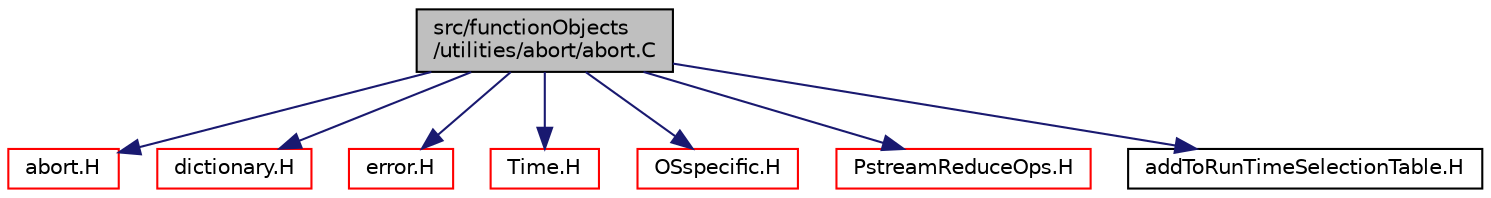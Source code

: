 digraph "src/functionObjects/utilities/abort/abort.C"
{
  bgcolor="transparent";
  edge [fontname="Helvetica",fontsize="10",labelfontname="Helvetica",labelfontsize="10"];
  node [fontname="Helvetica",fontsize="10",shape=record];
  Node0 [label="src/functionObjects\l/utilities/abort/abort.C",height=0.2,width=0.4,color="black", fillcolor="grey75", style="filled", fontcolor="black"];
  Node0 -> Node1 [color="midnightblue",fontsize="10",style="solid",fontname="Helvetica"];
  Node1 [label="abort.H",height=0.2,width=0.4,color="red",URL="$a04940.html"];
  Node0 -> Node80 [color="midnightblue",fontsize="10",style="solid",fontname="Helvetica"];
  Node80 [label="dictionary.H",height=0.2,width=0.4,color="red",URL="$a09506.html"];
  Node0 -> Node4 [color="midnightblue",fontsize="10",style="solid",fontname="Helvetica"];
  Node4 [label="error.H",height=0.2,width=0.4,color="red",URL="$a09629.html"];
  Node0 -> Node91 [color="midnightblue",fontsize="10",style="solid",fontname="Helvetica"];
  Node91 [label="Time.H",height=0.2,width=0.4,color="red",URL="$a10025.html"];
  Node0 -> Node98 [color="midnightblue",fontsize="10",style="solid",fontname="Helvetica"];
  Node98 [label="OSspecific.H",height=0.2,width=0.4,color="red",URL="$a11105.html",tooltip="Functions used by OpenFOAM that are specific to POSIX compliant operating systems and need to be repl..."];
  Node0 -> Node176 [color="midnightblue",fontsize="10",style="solid",fontname="Helvetica"];
  Node176 [label="PstreamReduceOps.H",height=0.2,width=0.4,color="red",URL="$a09872.html",tooltip="Inter-processor communication reduction functions. "];
  Node0 -> Node182 [color="midnightblue",fontsize="10",style="solid",fontname="Helvetica"];
  Node182 [label="addToRunTimeSelectionTable.H",height=0.2,width=0.4,color="black",URL="$a09989.html",tooltip="Macros for easy insertion into run-time selection tables. "];
}
